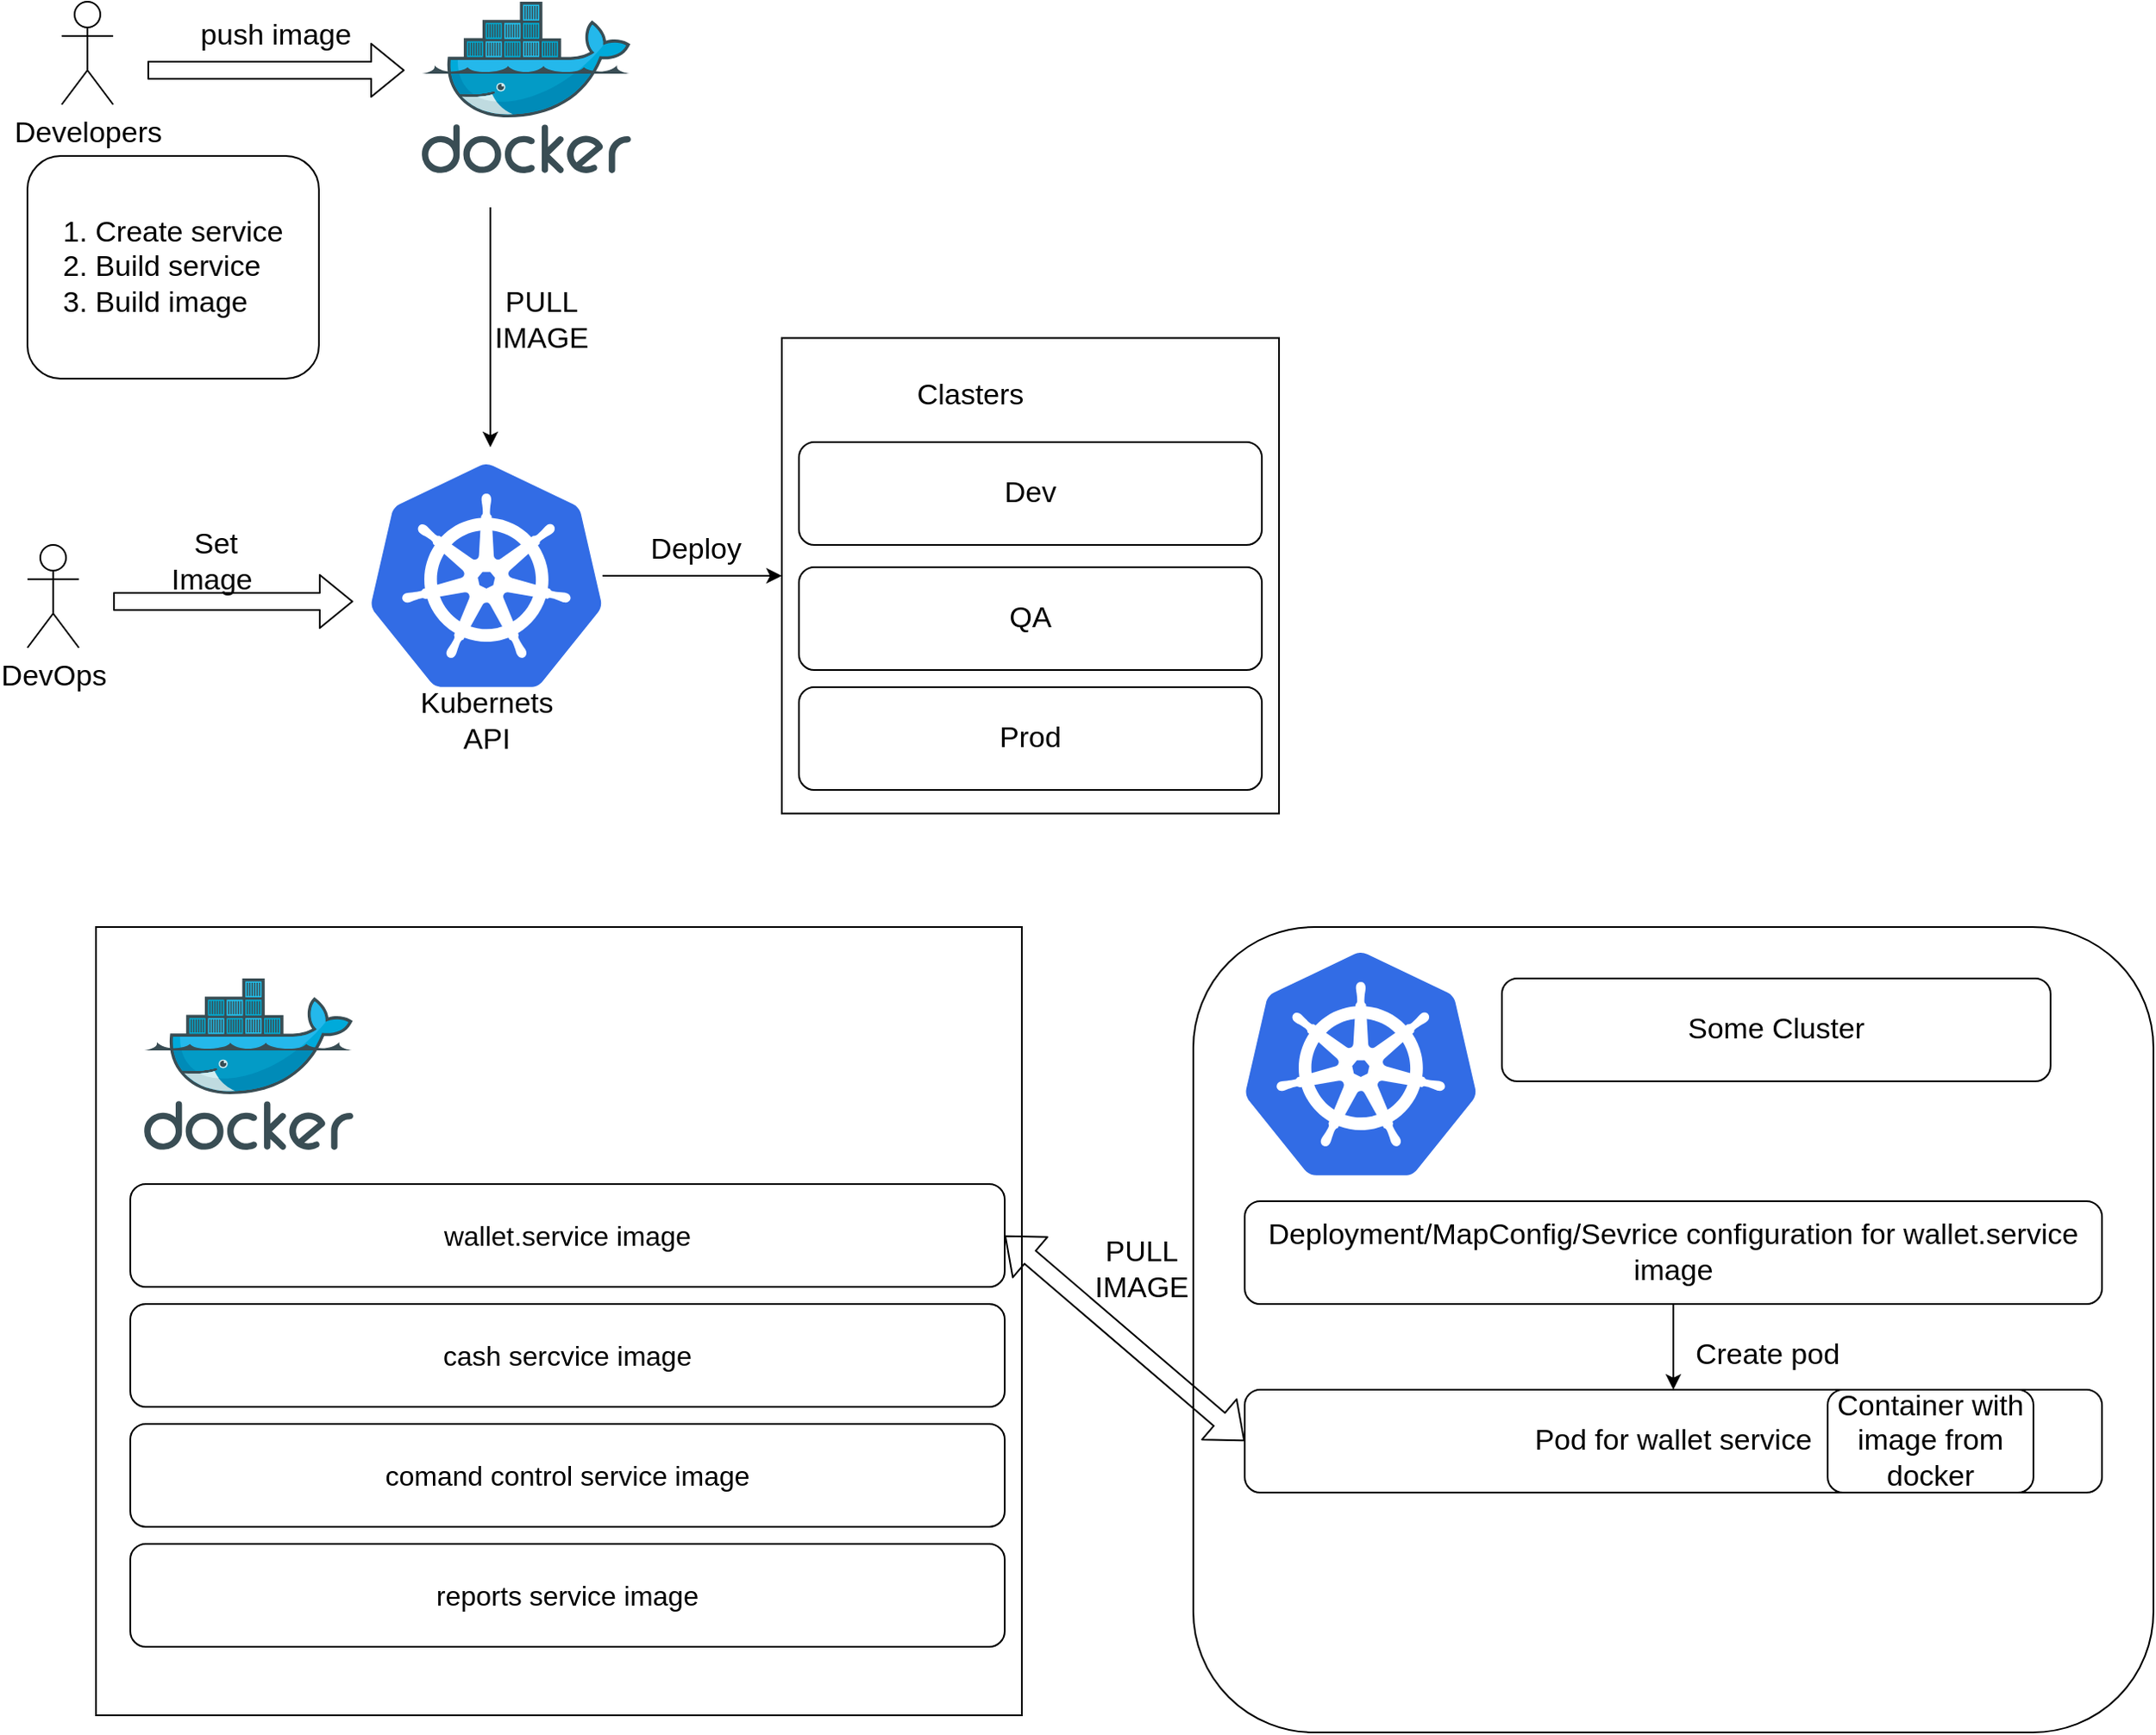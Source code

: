 <mxfile version="14.7.4" type="github">
  <diagram id="4dXcRYqvt67oj2lislC5" name="Page-1">
    <mxGraphModel dx="1955" dy="1123" grid="1" gridSize="10" guides="1" tooltips="1" connect="1" arrows="1" fold="1" page="1" pageScale="1" pageWidth="827" pageHeight="1169" math="0" shadow="0">
      <root>
        <mxCell id="0" />
        <mxCell id="1" parent="0" />
        <mxCell id="Oo_7XJ8R2uxZgiFvvZZN-41" value="&lt;div style=&quot;text-align: justify; font-size: 17px;&quot;&gt;&lt;span style=&quot;font-size: 17px;&quot;&gt;1. Create service&lt;/span&gt;&lt;/div&gt;&lt;div style=&quot;text-align: justify; font-size: 17px;&quot;&gt;&lt;span style=&quot;font-size: 17px;&quot;&gt;2. Build service&lt;/span&gt;&lt;/div&gt;&lt;div style=&quot;text-align: justify; font-size: 17px;&quot;&gt;&lt;span style=&quot;font-size: 17px;&quot;&gt;3. Build image&lt;/span&gt;&lt;/div&gt;" style="rounded=1;whiteSpace=wrap;html=1;fontSize=17;" vertex="1" parent="1">
          <mxGeometry x="30" y="170" width="170" height="130" as="geometry" />
        </mxCell>
        <mxCell id="Oo_7XJ8R2uxZgiFvvZZN-2" value="DevOps" style="shape=umlActor;verticalLabelPosition=bottom;verticalAlign=top;html=1;outlineConnect=0;fontSize=17;" vertex="1" parent="1">
          <mxGeometry x="30" y="397" width="30" height="60" as="geometry" />
        </mxCell>
        <mxCell id="Oo_7XJ8R2uxZgiFvvZZN-10" value="" style="shape=flexArrow;endArrow=classic;html=1;fontSize=17;" edge="1" parent="1">
          <mxGeometry width="50" height="50" relative="1" as="geometry">
            <mxPoint x="100" y="120" as="sourcePoint" />
            <mxPoint x="250" y="120" as="targetPoint" />
          </mxGeometry>
        </mxCell>
        <mxCell id="Oo_7XJ8R2uxZgiFvvZZN-11" value="push image" style="text;html=1;strokeColor=none;fillColor=none;align=center;verticalAlign=middle;whiteSpace=wrap;rounded=0;fontSize=17;" vertex="1" parent="1">
          <mxGeometry x="130" y="90" width="90" height="20" as="geometry" />
        </mxCell>
        <mxCell id="Oo_7XJ8R2uxZgiFvvZZN-17" value="" style="aspect=fixed;html=1;points=[];align=center;image;fontSize=17;image=img/lib/mscae/Docker.svg;" vertex="1" parent="1">
          <mxGeometry x="260" y="80" width="121.95" height="100" as="geometry" />
        </mxCell>
        <mxCell id="Oo_7XJ8R2uxZgiFvvZZN-22" value="" style="edgeStyle=orthogonalEdgeStyle;rounded=0;orthogonalLoop=1;jettySize=auto;html=1;fontSize=17;" edge="1" parent="1" source="Oo_7XJ8R2uxZgiFvvZZN-20" target="Oo_7XJ8R2uxZgiFvvZZN-21">
          <mxGeometry relative="1" as="geometry" />
        </mxCell>
        <mxCell id="Oo_7XJ8R2uxZgiFvvZZN-20" value="" style="aspect=fixed;html=1;points=[];align=center;image;fontSize=17;image=img/lib/mscae/Kubernetes.svg;" vertex="1" parent="1">
          <mxGeometry x="230" y="350" width="135.41" height="130" as="geometry" />
        </mxCell>
        <mxCell id="Oo_7XJ8R2uxZgiFvvZZN-21" value="" style="whiteSpace=wrap;html=1;verticalAlign=top;labelBackgroundColor=white;fontSize=17;" vertex="1" parent="1">
          <mxGeometry x="470" y="276.25" width="290" height="277.5" as="geometry" />
        </mxCell>
        <mxCell id="Oo_7XJ8R2uxZgiFvvZZN-23" value="Clasters" style="text;html=1;strokeColor=none;fillColor=none;align=center;verticalAlign=middle;whiteSpace=wrap;rounded=0;fontSize=17;" vertex="1" parent="1">
          <mxGeometry x="560" y="300" width="40" height="20" as="geometry" />
        </mxCell>
        <mxCell id="Oo_7XJ8R2uxZgiFvvZZN-24" value="Dev" style="rounded=1;whiteSpace=wrap;html=1;fontSize=17;" vertex="1" parent="1">
          <mxGeometry x="480" y="337" width="270" height="60" as="geometry" />
        </mxCell>
        <mxCell id="Oo_7XJ8R2uxZgiFvvZZN-25" value="QA" style="rounded=1;whiteSpace=wrap;html=1;fontSize=17;" vertex="1" parent="1">
          <mxGeometry x="480" y="410" width="270" height="60" as="geometry" />
        </mxCell>
        <mxCell id="Oo_7XJ8R2uxZgiFvvZZN-26" value="Prod" style="rounded=1;whiteSpace=wrap;html=1;fontSize=17;" vertex="1" parent="1">
          <mxGeometry x="480" y="480" width="270" height="60" as="geometry" />
        </mxCell>
        <mxCell id="Oo_7XJ8R2uxZgiFvvZZN-29" value="" style="shape=flexArrow;endArrow=classic;html=1;fontSize=17;" edge="1" parent="1">
          <mxGeometry width="50" height="50" relative="1" as="geometry">
            <mxPoint x="80" y="430" as="sourcePoint" />
            <mxPoint x="220" y="430" as="targetPoint" />
            <Array as="points" />
          </mxGeometry>
        </mxCell>
        <mxCell id="Oo_7XJ8R2uxZgiFvvZZN-30" value="Kubernets API" style="text;html=1;strokeColor=none;fillColor=none;align=center;verticalAlign=middle;whiteSpace=wrap;rounded=0;fontSize=17;" vertex="1" parent="1">
          <mxGeometry x="277.71" y="490" width="40" height="20" as="geometry" />
        </mxCell>
        <mxCell id="Oo_7XJ8R2uxZgiFvvZZN-31" value="Set Image&amp;nbsp;" style="text;html=1;strokeColor=none;fillColor=none;align=center;verticalAlign=middle;whiteSpace=wrap;rounded=0;fontSize=17;" vertex="1" parent="1">
          <mxGeometry x="120.0" y="397" width="40" height="20" as="geometry" />
        </mxCell>
        <mxCell id="Oo_7XJ8R2uxZgiFvvZZN-32" value="" style="endArrow=classic;html=1;fontSize=17;" edge="1" parent="1">
          <mxGeometry width="50" height="50" relative="1" as="geometry">
            <mxPoint x="300" y="200" as="sourcePoint" />
            <mxPoint x="300" y="340" as="targetPoint" />
          </mxGeometry>
        </mxCell>
        <mxCell id="Oo_7XJ8R2uxZgiFvvZZN-33" value="PULL IMAGE" style="text;html=1;strokeColor=none;fillColor=none;align=center;verticalAlign=middle;whiteSpace=wrap;rounded=0;fontSize=17;" vertex="1" parent="1">
          <mxGeometry x="310" y="256.25" width="40" height="20" as="geometry" />
        </mxCell>
        <mxCell id="Oo_7XJ8R2uxZgiFvvZZN-35" value="Developers" style="shape=umlActor;verticalLabelPosition=bottom;verticalAlign=top;html=1;outlineConnect=0;fontSize=17;" vertex="1" parent="1">
          <mxGeometry x="50" y="80" width="30" height="60" as="geometry" />
        </mxCell>
        <mxCell id="Oo_7XJ8R2uxZgiFvvZZN-43" value="Deploy" style="text;html=1;strokeColor=none;fillColor=none;align=center;verticalAlign=middle;whiteSpace=wrap;rounded=0;fontSize=17;" vertex="1" parent="1">
          <mxGeometry x="400" y="390" width="40" height="20" as="geometry" />
        </mxCell>
        <mxCell id="Oo_7XJ8R2uxZgiFvvZZN-45" value="" style="rounded=0;whiteSpace=wrap;html=1;" vertex="1" parent="1">
          <mxGeometry x="70" y="620" width="540" height="460" as="geometry" />
        </mxCell>
        <mxCell id="Oo_7XJ8R2uxZgiFvvZZN-46" value="" style="aspect=fixed;html=1;points=[];align=center;image;fontSize=12;image=img/lib/mscae/Docker.svg;" vertex="1" parent="1">
          <mxGeometry x="98.05" y="650" width="121.95" height="100" as="geometry" />
        </mxCell>
        <mxCell id="Oo_7XJ8R2uxZgiFvvZZN-47" value="wallet.service image" style="rounded=1;whiteSpace=wrap;html=1;fontSize=16;" vertex="1" parent="1">
          <mxGeometry x="90" y="770" width="510" height="60" as="geometry" />
        </mxCell>
        <mxCell id="Oo_7XJ8R2uxZgiFvvZZN-48" value="cash sercvice image" style="rounded=1;whiteSpace=wrap;html=1;fontSize=16;" vertex="1" parent="1">
          <mxGeometry x="90" y="840" width="510" height="60" as="geometry" />
        </mxCell>
        <mxCell id="Oo_7XJ8R2uxZgiFvvZZN-49" value="comand control service image" style="rounded=1;whiteSpace=wrap;html=1;fontSize=16;" vertex="1" parent="1">
          <mxGeometry x="90" y="910" width="510" height="60" as="geometry" />
        </mxCell>
        <mxCell id="Oo_7XJ8R2uxZgiFvvZZN-50" value="reports service image" style="rounded=1;whiteSpace=wrap;html=1;fontSize=16;" vertex="1" parent="1">
          <mxGeometry x="90" y="980" width="510" height="60" as="geometry" />
        </mxCell>
        <mxCell id="Oo_7XJ8R2uxZgiFvvZZN-51" value="" style="rounded=1;whiteSpace=wrap;html=1;" vertex="1" parent="1">
          <mxGeometry x="710" y="620" width="560" height="470" as="geometry" />
        </mxCell>
        <mxCell id="Oo_7XJ8R2uxZgiFvvZZN-52" value="" style="aspect=fixed;html=1;points=[];align=center;image;fontSize=17;image=img/lib/mscae/Kubernetes.svg;" vertex="1" parent="1">
          <mxGeometry x="740" y="635" width="135.41" height="130" as="geometry" />
        </mxCell>
        <mxCell id="Oo_7XJ8R2uxZgiFvvZZN-53" value="Some Cluster" style="rounded=1;whiteSpace=wrap;html=1;fontSize=17;" vertex="1" parent="1">
          <mxGeometry x="890" y="650" width="320" height="60" as="geometry" />
        </mxCell>
        <mxCell id="Oo_7XJ8R2uxZgiFvvZZN-57" style="edgeStyle=orthogonalEdgeStyle;rounded=0;orthogonalLoop=1;jettySize=auto;html=1;entryX=0.5;entryY=0;entryDx=0;entryDy=0;fontSize=17;" edge="1" parent="1" source="Oo_7XJ8R2uxZgiFvvZZN-54" target="Oo_7XJ8R2uxZgiFvvZZN-56">
          <mxGeometry relative="1" as="geometry" />
        </mxCell>
        <mxCell id="Oo_7XJ8R2uxZgiFvvZZN-54" value="Deployment/MapConfig/Sevrice configuration for wallet.service image" style="rounded=1;whiteSpace=wrap;html=1;fontSize=17;" vertex="1" parent="1">
          <mxGeometry x="740" y="780" width="500" height="60" as="geometry" />
        </mxCell>
        <mxCell id="Oo_7XJ8R2uxZgiFvvZZN-56" value="Pod for wallet service" style="rounded=1;whiteSpace=wrap;html=1;fontSize=17;" vertex="1" parent="1">
          <mxGeometry x="740" y="890" width="500" height="60" as="geometry" />
        </mxCell>
        <mxCell id="Oo_7XJ8R2uxZgiFvvZZN-58" value="Create pod" style="text;html=1;strokeColor=none;fillColor=none;align=center;verticalAlign=middle;whiteSpace=wrap;rounded=0;fontSize=17;" vertex="1" parent="1">
          <mxGeometry x="1000" y="860" width="90" height="20" as="geometry" />
        </mxCell>
        <mxCell id="Oo_7XJ8R2uxZgiFvvZZN-61" value="PULL IMAGE" style="text;html=1;strokeColor=none;fillColor=none;align=center;verticalAlign=middle;whiteSpace=wrap;rounded=0;fontSize=17;" vertex="1" parent="1">
          <mxGeometry x="660" y="810" width="40" height="20" as="geometry" />
        </mxCell>
        <mxCell id="Oo_7XJ8R2uxZgiFvvZZN-63" value="" style="shape=flexArrow;endArrow=classic;startArrow=classic;html=1;fontSize=17;exitX=0;exitY=0.5;exitDx=0;exitDy=0;entryX=1;entryY=0.5;entryDx=0;entryDy=0;" edge="1" parent="1" source="Oo_7XJ8R2uxZgiFvvZZN-56" target="Oo_7XJ8R2uxZgiFvvZZN-47">
          <mxGeometry width="100" height="100" relative="1" as="geometry">
            <mxPoint x="730" y="970" as="sourcePoint" />
            <mxPoint x="830" y="870" as="targetPoint" />
          </mxGeometry>
        </mxCell>
        <mxCell id="Oo_7XJ8R2uxZgiFvvZZN-65" value="Container with&lt;br&gt;image from docker" style="rounded=1;whiteSpace=wrap;html=1;fontSize=17;" vertex="1" parent="1">
          <mxGeometry x="1080" y="890" width="120" height="60" as="geometry" />
        </mxCell>
      </root>
    </mxGraphModel>
  </diagram>
</mxfile>
